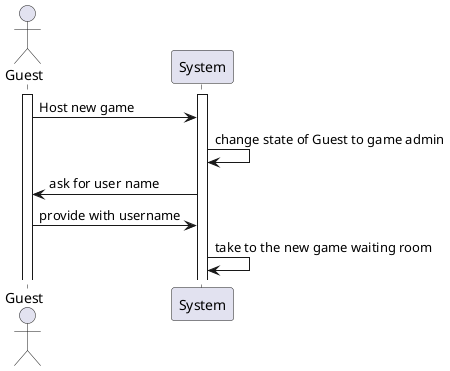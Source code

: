 @@startuml

actor Guest

Activate Guest
Activate System

Guest ->  System : Host new game
System -> System : change state of Guest to game admin
System -> Guest : ask for user name
Guest ->  System : provide with username

System -> System : take to the new game waiting room



@@enduml
